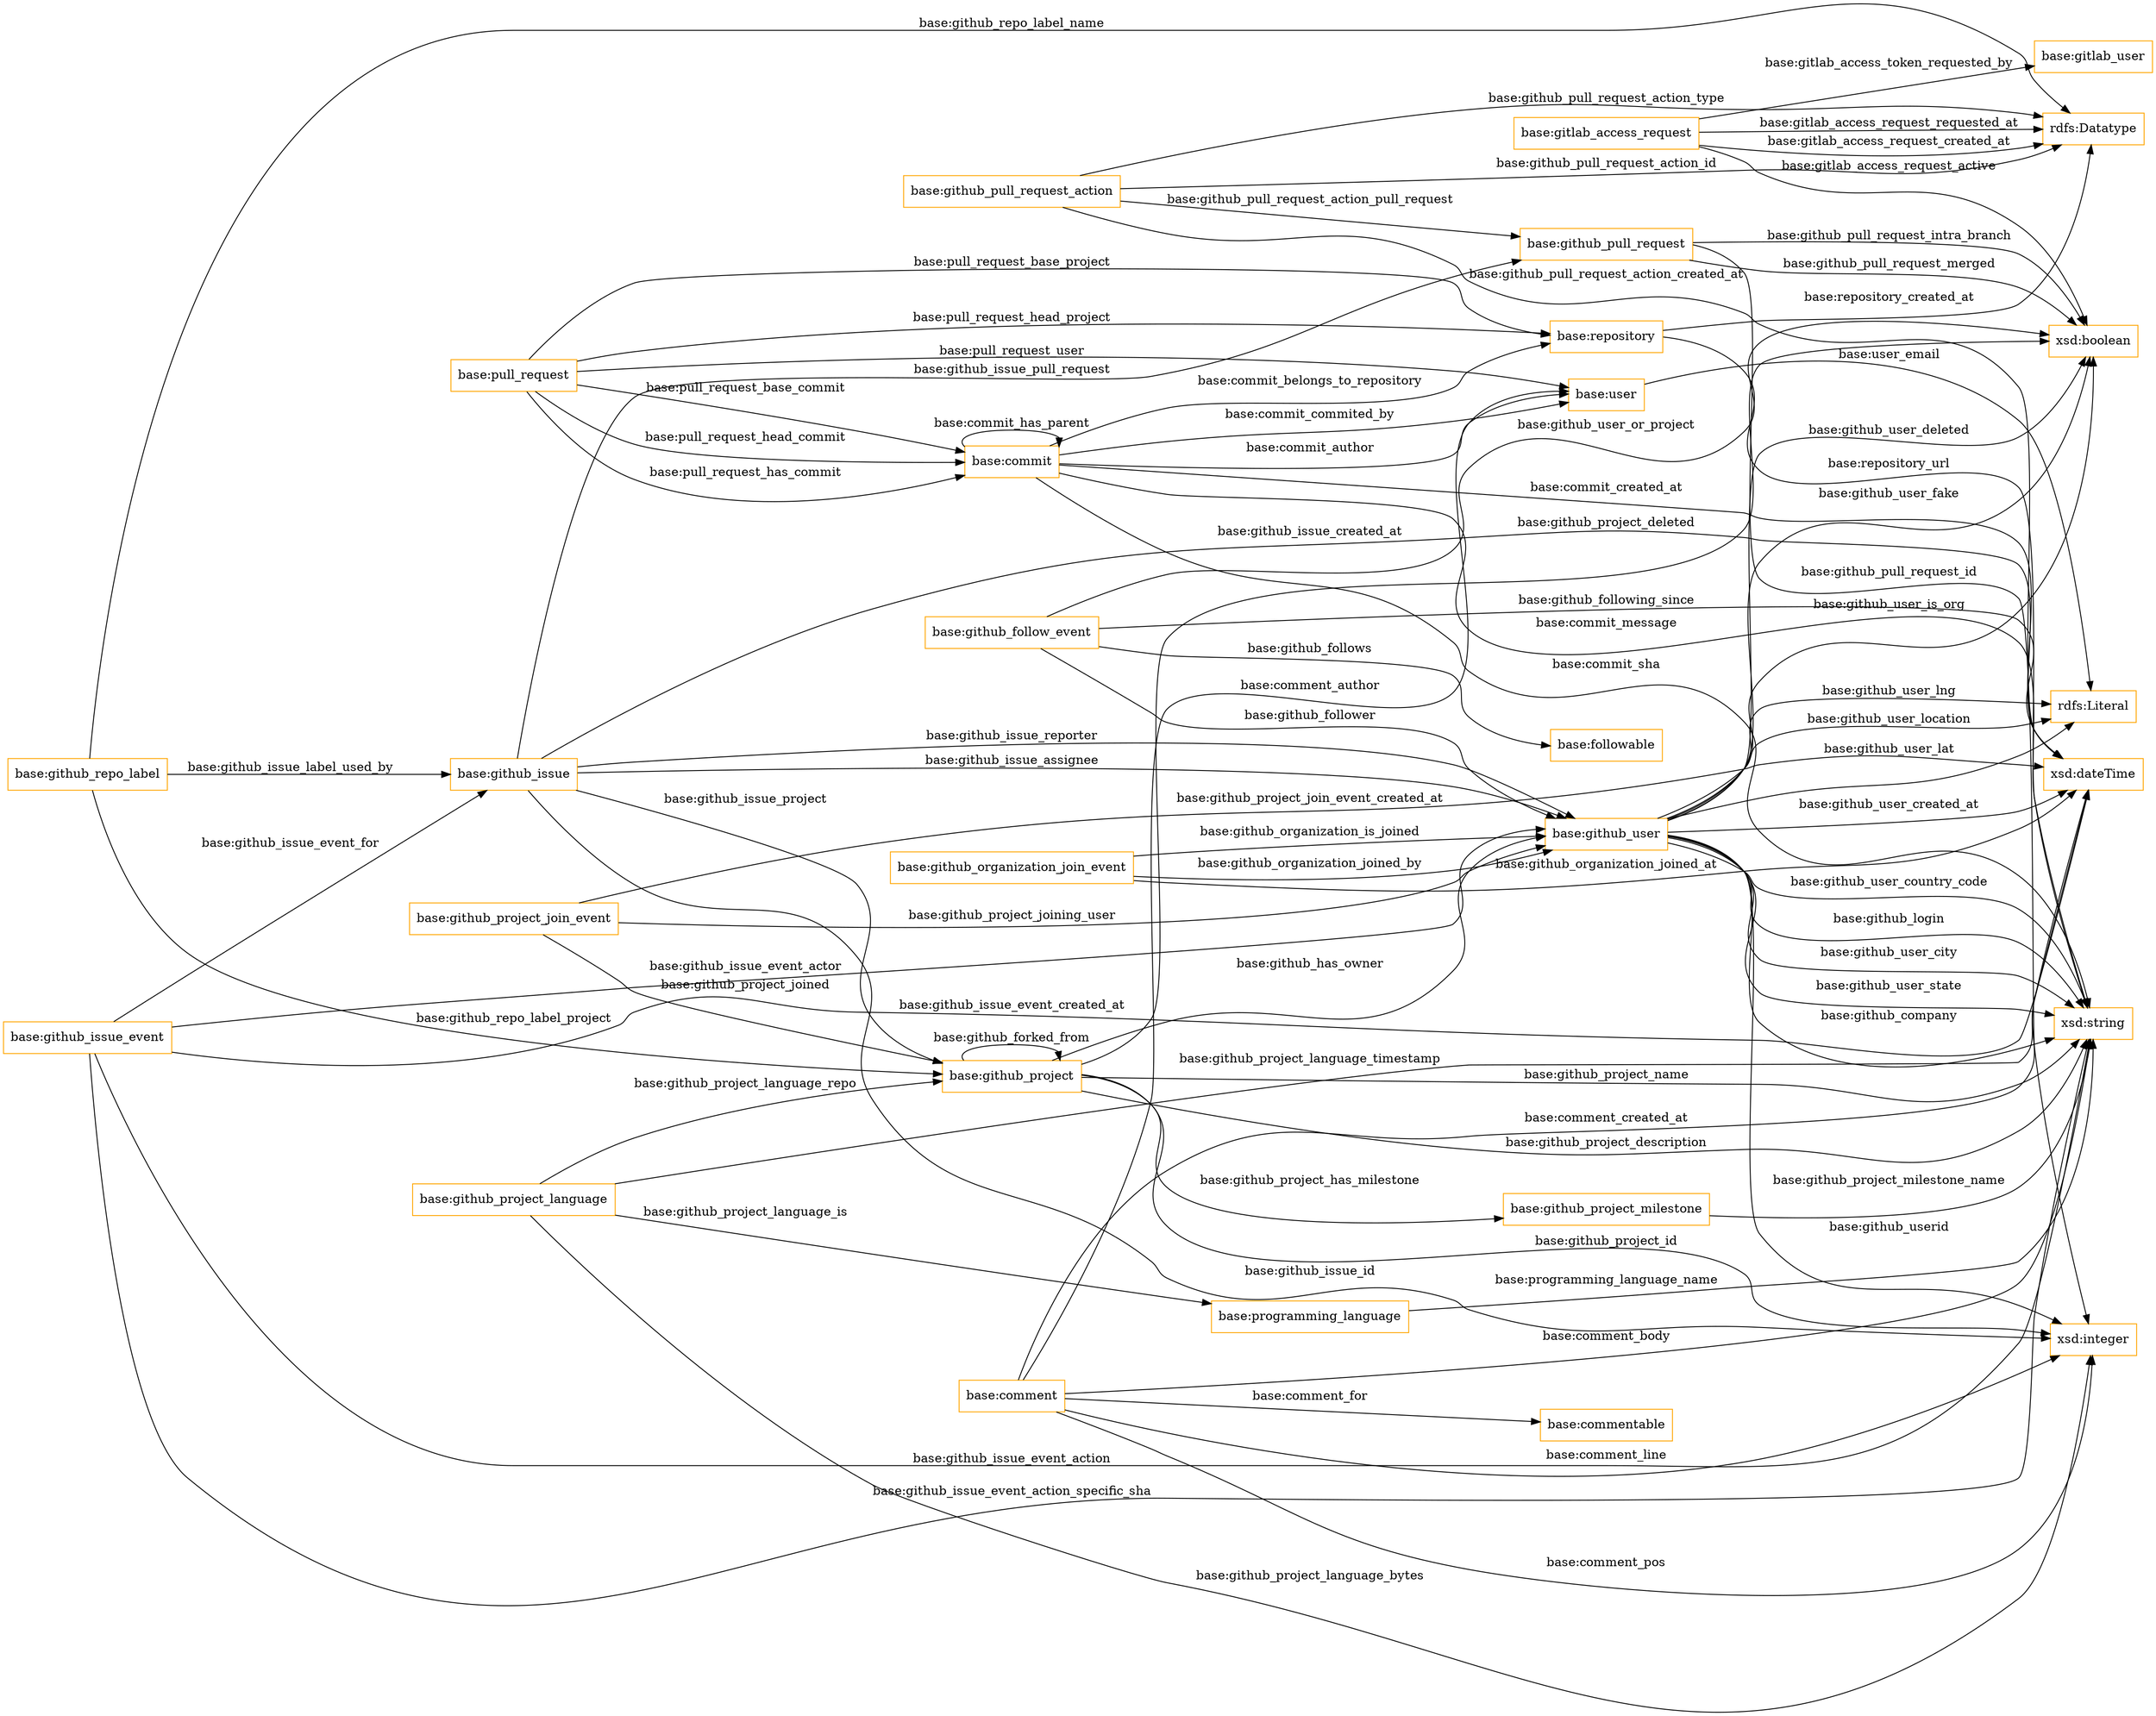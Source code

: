 digraph ar2dtool_diagram { 
rankdir=LR;
size="1501"
node [shape = rectangle, color="orange"]; "base:gitlab_access_request" "base:gitlab_user" "base:github_user" "base:user" "base:github_pull_request_action" "base:github_issue" "base:commit" "base:github_organization_join_event" "base:comment" "base:github_repo_label" "base:github_follow_event" "base:github_project_join_event" "base:github_project" "base:programming_language" "base:github_issue_event" "base:commentable" "rdfs:Datatype" "base:github_project_language" "base:pull_request" "base:github_pull_request" "base:followable" "base:repository" "base:github_project_milestone" ; /*classes style*/
	"base:github_pull_request" -> "xsd:boolean" [ label = "base:github_pull_request_intra_branch" ];
	"base:comment" -> "xsd:dateTime" [ label = "base:comment_created_at" ];
	"base:commit" -> "xsd:string" [ label = "base:commit_message" ];
	"base:commit" -> "xsd:dateTime" [ label = "base:commit_created_at" ];
	"base:github_follow_event" -> "xsd:dateTime" [ label = "base:github_following_since" ];
	"base:comment" -> "xsd:string" [ label = "base:comment_body" ];
	"base:github_user" -> "xsd:string" [ label = "base:github_company" ];
	"base:github_repo_label" -> "base:github_project" [ label = "base:github_repo_label_project" ];
	"base:github_pull_request" -> "xsd:integer" [ label = "base:github_pull_request_id" ];
	"base:pull_request" -> "base:commit" [ label = "base:pull_request_head_commit" ];
	"base:github_project" -> "xsd:string" [ label = "base:github_project_name" ];
	"base:repository" -> "xsd:string" [ label = "base:repository_url" ];
	"base:github_organization_join_event" -> "base:github_user" [ label = "base:github_organization_is_joined" ];
	"base:commit" -> "base:repository" [ label = "base:commit_belongs_to_repository" ];
	"base:github_repo_label" -> "rdfs:Datatype" [ label = "base:github_repo_label_name" ];
	"base:github_issue" -> "base:github_user" [ label = "base:github_issue_reporter" ];
	"base:github_project" -> "base:github_project" [ label = "base:github_forked_from" ];
	"base:pull_request" -> "base:repository" [ label = "base:pull_request_base_project" ];
	"base:comment" -> "base:user" [ label = "base:comment_author" ];
	"base:github_project_milestone" -> "xsd:string" [ label = "base:github_project_milestone_name" ];
	"base:github_organization_join_event" -> "base:github_user" [ label = "base:github_organization_joined_by" ];
	"base:github_issue" -> "base:github_project" [ label = "base:github_issue_project" ];
	"base:github_pull_request" -> "xsd:boolean" [ label = "base:github_pull_request_merged" ];
	"base:comment" -> "xsd:integer" [ label = "base:comment_pos" ];
	"base:github_user" -> "xsd:boolean" [ label = "base:github_user_deleted" ];
	"base:github_issue" -> "xsd:integer" [ label = "base:github_issue_id" ];
	"base:github_project_join_event" -> "base:github_project" [ label = "base:github_project_joined" ];
	"base:github_project" -> "xsd:string" [ label = "base:github_project_description" ];
	"base:github_issue_event" -> "base:github_issue" [ label = "base:github_issue_event_for" ];
	"base:pull_request" -> "base:commit" [ label = "base:pull_request_has_commit" ];
	"base:github_user" -> "rdfs:Literal" [ label = "base:github_user_lat" ];
	"base:programming_language" -> "xsd:string" [ label = "base:programming_language_name" ];
	"base:github_organization_join_event" -> "xsd:dateTime" [ label = "base:github_organization_joined_at" ];
	"base:comment" -> "base:commentable" [ label = "base:comment_for" ];
	"base:github_user" -> "xsd:string" [ label = "base:github_user_country_code" ];
	"base:github_issue_event" -> "xsd:string" [ label = "base:github_issue_event_action_specific_sha" ];
	"base:github_pull_request_action" -> "rdfs:Datatype" [ label = "base:github_pull_request_action_type" ];
	"base:pull_request" -> "base:repository" [ label = "base:pull_request_head_project" ];
	"base:github_user" -> "rdfs:Literal" [ label = "base:github_user_lng" ];
	"base:github_project_join_event" -> "base:github_user" [ label = "base:github_project_joining_user" ];
	"base:github_issue" -> "base:github_user" [ label = "base:github_issue_assignee" ];
	"base:pull_request" -> "base:user" [ label = "base:pull_request_user" ];
	"base:github_user" -> "xsd:string" [ label = "base:github_login" ];
	"base:github_project_language" -> "base:github_project" [ label = "base:github_project_language_repo" ];
	"base:gitlab_access_request" -> "rdfs:Datatype" [ label = "base:gitlab_access_request_requested_at" ];
	"base:github_user" -> "xsd:integer" [ label = "base:github_userid" ];
	"base:repository" -> "rdfs:Datatype" [ label = "base:repository_created_at" ];
	"base:github_user" -> "rdfs:Literal" [ label = "base:github_user_location" ];
	"base:comment" -> "xsd:integer" [ label = "base:comment_line" ];
	"base:user" -> "rdfs:Literal" [ label = "base:user_email" ];
	"base:github_project_language" -> "xsd:dateTime" [ label = "base:github_project_language_timestamp" ];
	"base:github_project" -> "base:github_project_milestone" [ label = "base:github_project_has_milestone" ];
	"base:github_project" -> "base:github_user" [ label = "base:github_has_owner" ];
	"base:github_issue" -> "base:github_pull_request" [ label = "base:github_issue_pull_request" ];
	"base:github_pull_request_action" -> "rdfs:Datatype" [ label = "base:github_pull_request_action_id" ];
	"base:github_issue_event" -> "base:github_user" [ label = "base:github_issue_event_actor" ];
	"base:github_follow_event" -> "base:followable" [ label = "base:github_follows" ];
	"base:github_user" -> "xsd:string" [ label = "base:github_user_city" ];
	"base:gitlab_access_request" -> "rdfs:Datatype" [ label = "base:gitlab_access_request_created_at" ];
	"base:github_user" -> "xsd:string" [ label = "base:github_user_state" ];
	"base:github_follow_event" -> "xsd:boolean" [ label = "base:github_user_or_project" ];
	"base:github_pull_request_action" -> "xsd:dateTime" [ label = "base:github_pull_request_action_created_at" ];
	"base:commit" -> "xsd:string" [ label = "base:commit_sha" ];
	"base:commit" -> "base:user" [ label = "base:commit_author" ];
	"base:github_project" -> "xsd:boolean" [ label = "base:github_project_deleted" ];
	"base:github_issue_event" -> "xsd:string" [ label = "base:github_issue_event_action" ];
	"base:github_user" -> "xsd:boolean" [ label = "base:github_user_fake" ];
	"base:github_project_language" -> "xsd:integer" [ label = "base:github_project_language_bytes" ];
	"base:commit" -> "base:user" [ label = "base:commit_commited_by" ];
	"base:github_user" -> "xsd:dateTime" [ label = "base:github_user_created_at" ];
	"base:github_user" -> "xsd:boolean" [ label = "base:github_user_is_org" ];
	"base:github_project" -> "xsd:integer" [ label = "base:github_project_id" ];
	"base:github_pull_request_action" -> "base:github_pull_request" [ label = "base:github_pull_request_action_pull_request" ];
	"base:github_project_language" -> "base:programming_language" [ label = "base:github_project_language_is" ];
	"base:gitlab_access_request" -> "base:gitlab_user" [ label = "base:gitlab_access_token_requested_by" ];
	"base:gitlab_access_request" -> "xsd:boolean" [ label = "base:gitlab_access_request_active" ];
	"base:pull_request" -> "base:commit" [ label = "base:pull_request_base_commit" ];
	"base:github_project_join_event" -> "xsd:dateTime" [ label = "base:github_project_join_event_created_at" ];
	"base:github_follow_event" -> "base:github_user" [ label = "base:github_follower" ];
	"base:github_issue_event" -> "xsd:dateTime" [ label = "base:github_issue_event_created_at" ];
	"base:commit" -> "base:commit" [ label = "base:commit_has_parent" ];
	"base:github_repo_label" -> "base:github_issue" [ label = "base:github_issue_label_used_by" ];
	"base:github_issue" -> "xsd:dateTime" [ label = "base:github_issue_created_at" ];

}
